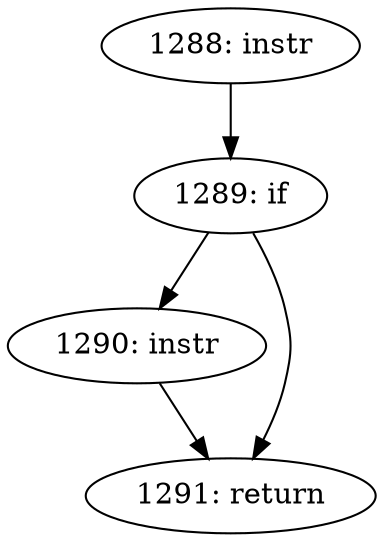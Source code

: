 digraph CFG_TCP_ECN_accept_cwr {
1288 [label="1288: instr"]
	1288 -> 1289
1289 [label="1289: if"]
	1289 -> 1290
	1289 -> 1291
1290 [label="1290: instr"]
	1290 -> 1291
1291 [label="1291: return"]
	
}
